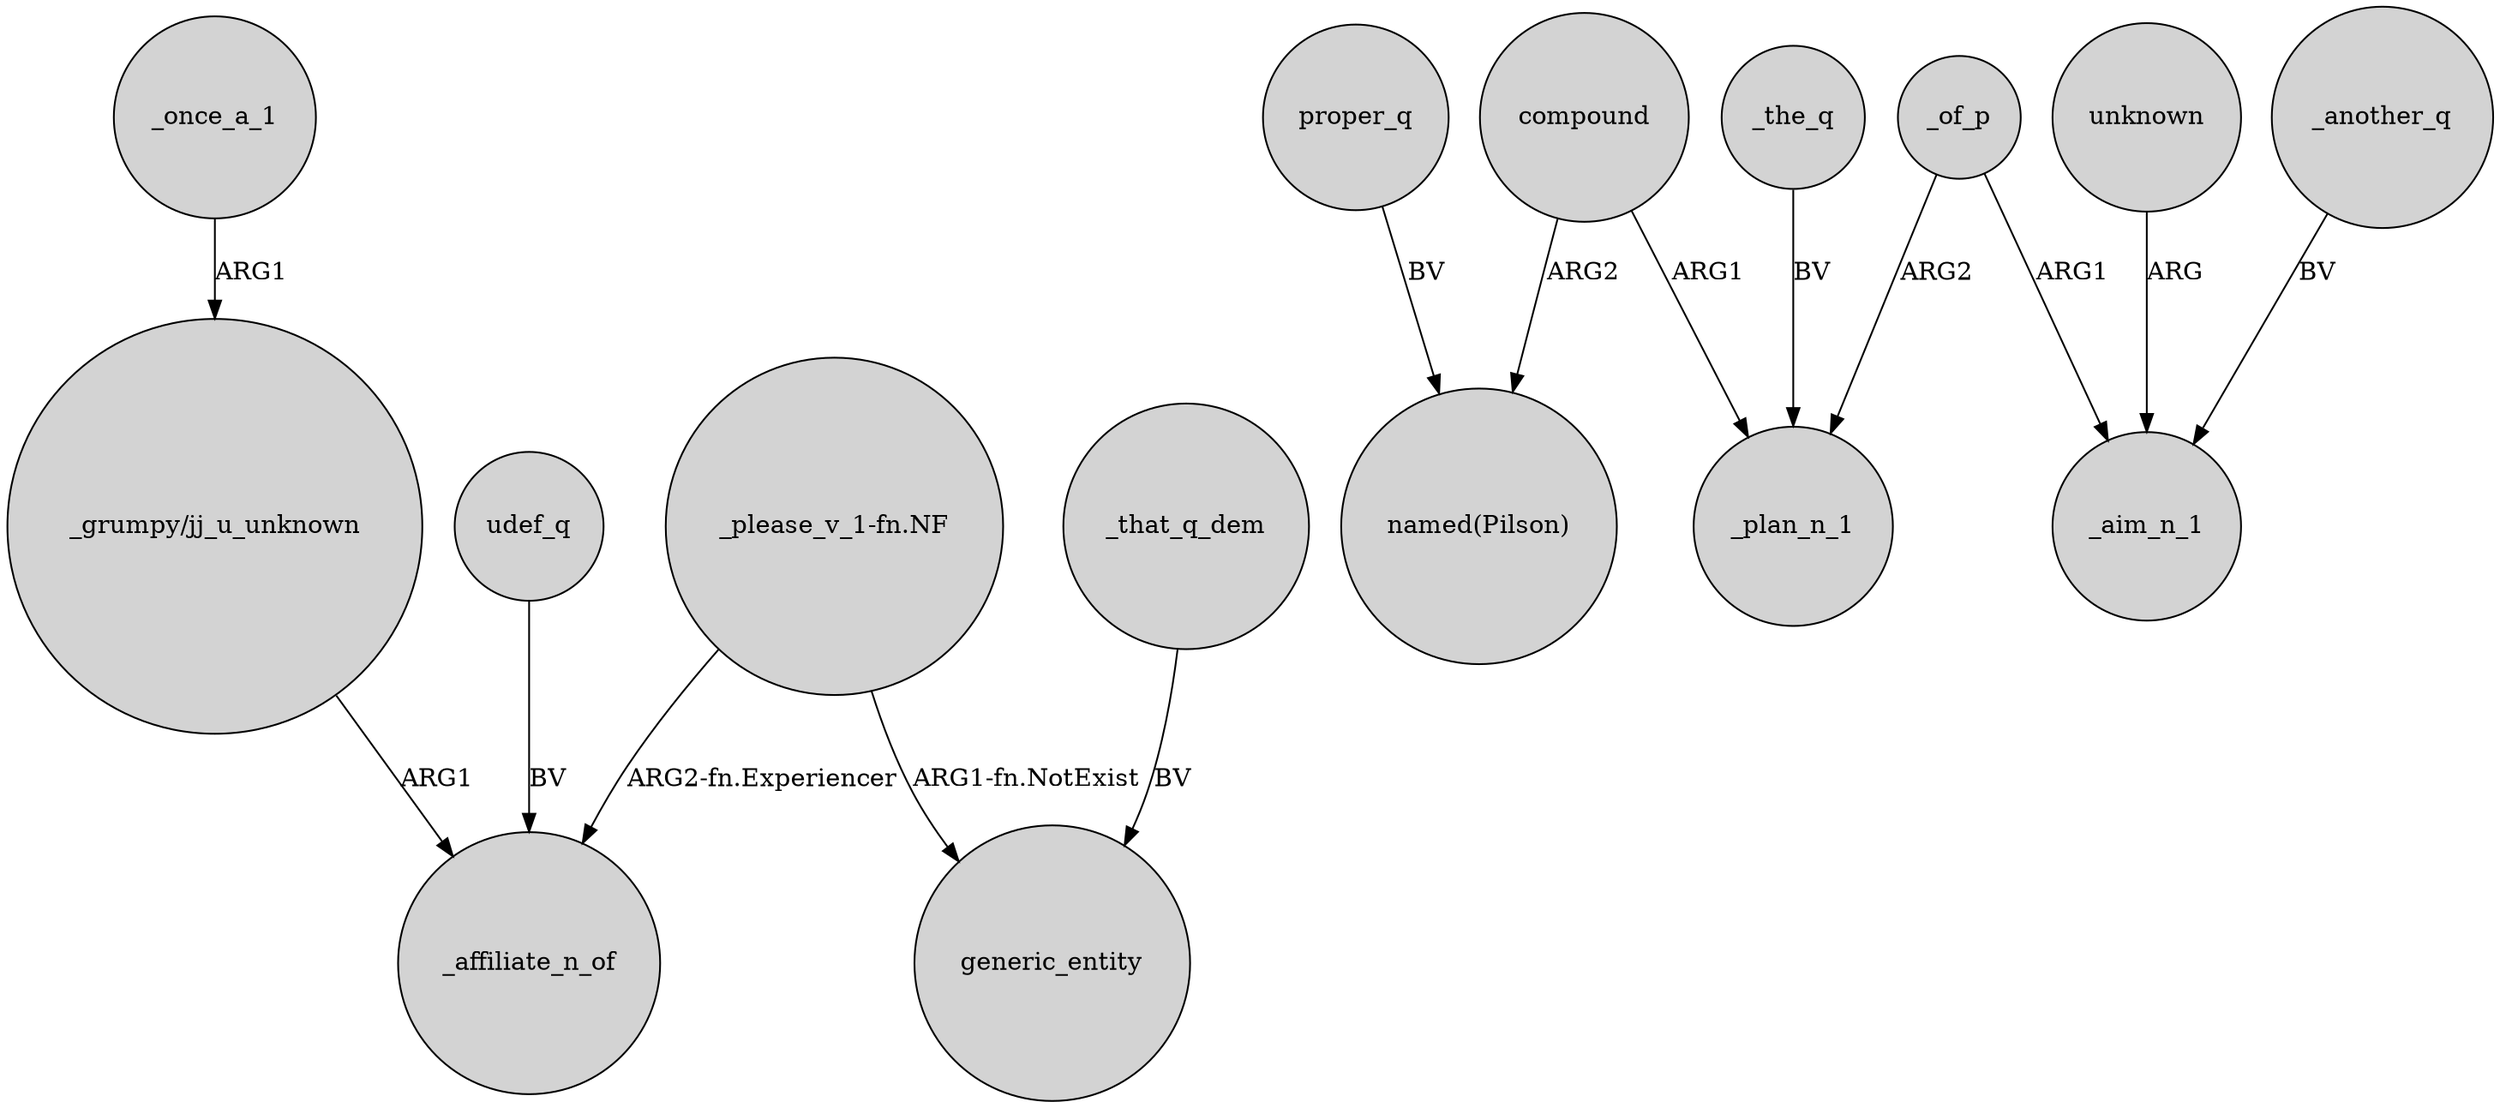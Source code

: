 digraph {
	node [shape=circle style=filled]
	"_please_v_1-fn.NF" -> _affiliate_n_of [label="ARG2-fn.Experiencer"]
	proper_q -> "named(Pilson)" [label=BV]
	compound -> _plan_n_1 [label=ARG1]
	_once_a_1 -> "_grumpy/jj_u_unknown" [label=ARG1]
	_of_p -> _aim_n_1 [label=ARG1]
	compound -> "named(Pilson)" [label=ARG2]
	_of_p -> _plan_n_1 [label=ARG2]
	_that_q_dem -> generic_entity [label=BV]
	"_please_v_1-fn.NF" -> generic_entity [label="ARG1-fn.NotExist"]
	_another_q -> _aim_n_1 [label=BV]
	_the_q -> _plan_n_1 [label=BV]
	"_grumpy/jj_u_unknown" -> _affiliate_n_of [label=ARG1]
	unknown -> _aim_n_1 [label=ARG]
	udef_q -> _affiliate_n_of [label=BV]
}
